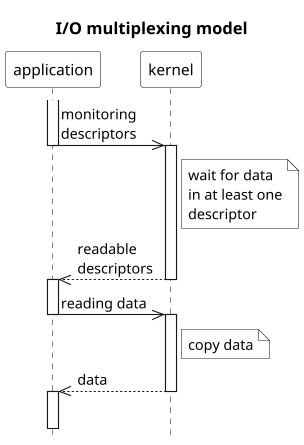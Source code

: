 @startuml

title I/O multiplexing model

scale 1.1
hide footbox
skinparam monochrome true
skinparam defaultFontName Source Sans Pro
skinparam titleFontSize 15
skinparam sequenceMessageAlign left
skinparam participantBackgroundColor #white
skinparam noteBackgroundColor #white
skinparam sequenceGroupBackgroundColor #white

activate application
application->>kernel: monitoring\ndescriptors
deactivate application
activate kernel
Note right of kernel: wait for data\nin at least one\ndescriptor
kernel-->>application: readable\ndescriptors
deactivate kernel
activate application
application->>kernel: reading data
deactivate application
activate kernel
Note right of kernel: copy data
kernel-->>application: data
deactivate kernel
activate application

||11||
kernel -[#white]->]
@enduml

